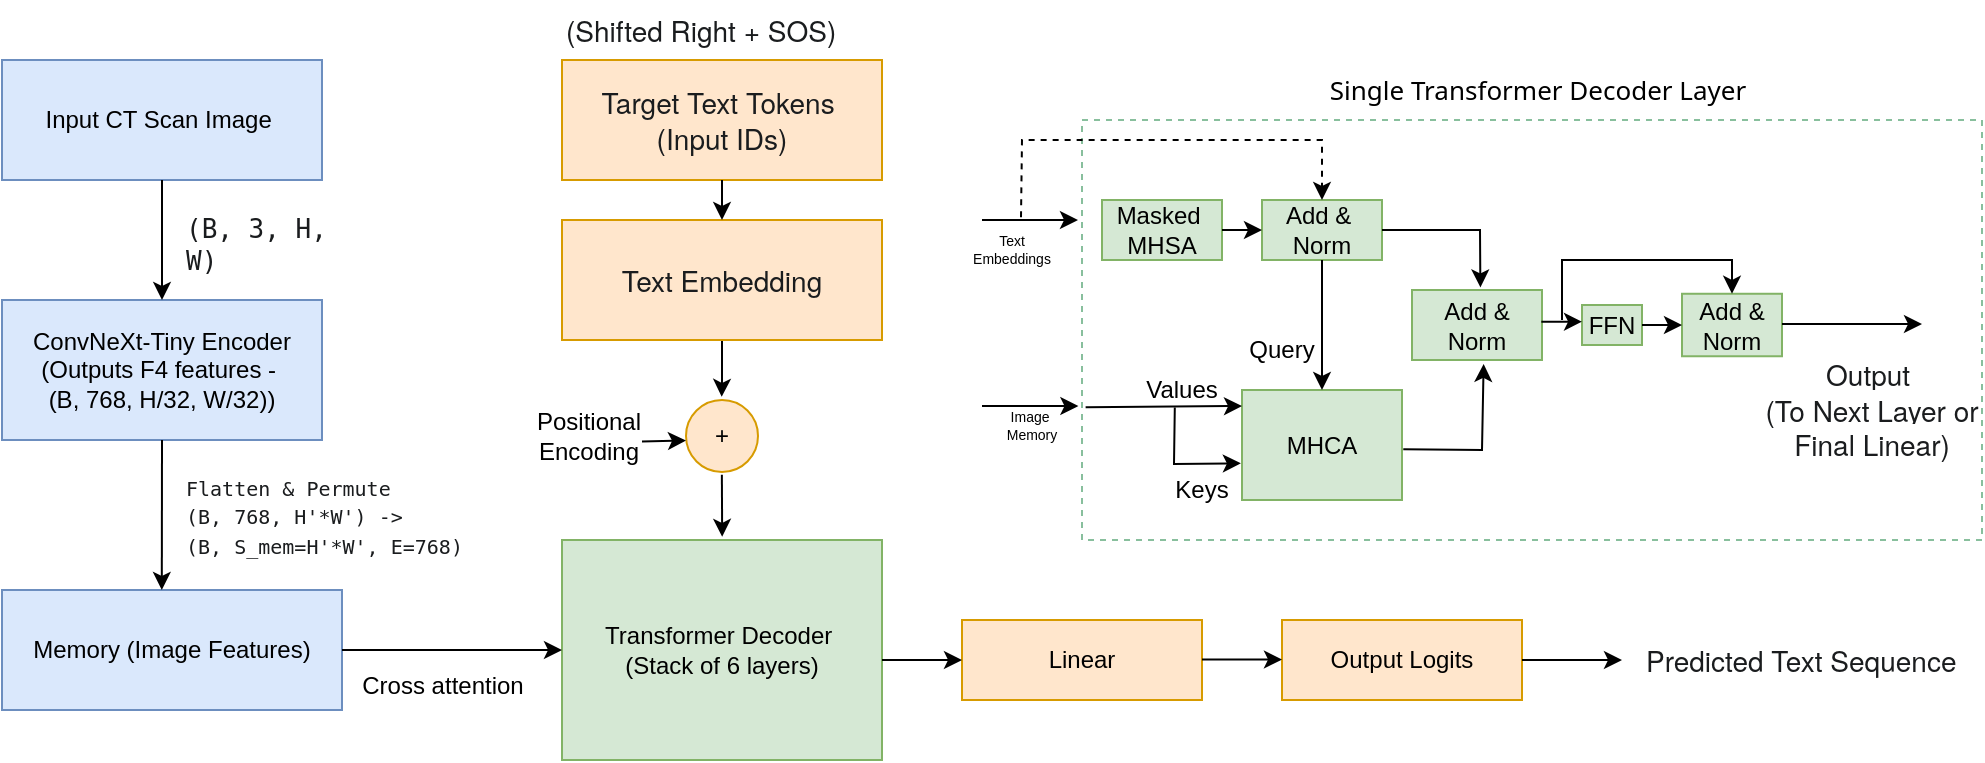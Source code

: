 <mxfile version="26.2.15">
  <diagram name="Page-1" id="BnP7roFuxIyRecRTAJ6P">
    <mxGraphModel dx="699" dy="466" grid="0" gridSize="10" guides="1" tooltips="1" connect="1" arrows="1" fold="1" page="1" pageScale="1" pageWidth="850" pageHeight="1100" math="0" shadow="0">
      <root>
        <mxCell id="0" />
        <mxCell id="1" parent="0" />
        <mxCell id="Wwfsd4sRHjuvvL3msZfa-1" value="Input CT Scan Image&amp;nbsp;" style="rounded=0;whiteSpace=wrap;html=1;fillColor=#dae8fc;strokeColor=#6c8ebf;" parent="1" vertex="1">
          <mxGeometry x="40" y="80" width="160" height="60" as="geometry" />
        </mxCell>
        <mxCell id="Wwfsd4sRHjuvvL3msZfa-2" value="ConvNeXt-Tiny Encoder (Outputs F4 features -&amp;nbsp;&lt;div&gt;(B, 768, H/32, W/32))&lt;/div&gt;" style="rounded=0;whiteSpace=wrap;html=1;fillColor=#dae8fc;strokeColor=#6c8ebf;" parent="1" vertex="1">
          <mxGeometry x="40" y="200" width="160" height="70" as="geometry" />
        </mxCell>
        <mxCell id="Wwfsd4sRHjuvvL3msZfa-3" value="" style="endArrow=classic;html=1;rounded=0;exitX=0.5;exitY=1;exitDx=0;exitDy=0;" parent="1" source="Wwfsd4sRHjuvvL3msZfa-1" target="Wwfsd4sRHjuvvL3msZfa-2" edge="1">
          <mxGeometry width="50" height="50" relative="1" as="geometry">
            <mxPoint x="210" y="330" as="sourcePoint" />
            <mxPoint x="260" y="280" as="targetPoint" />
          </mxGeometry>
        </mxCell>
        <mxCell id="xgn2MwpnyJopUsTBNR1R-1" value="&lt;span style=&quot;color: rgb(26, 28, 30); font-family: &amp;quot;DM Mono&amp;quot;, monospace; font-style: normal; font-variant-ligatures: normal; font-variant-caps: normal; font-weight: 400; letter-spacing: normal; orphans: 2; text-align: left; text-indent: 0px; text-transform: none; widows: 2; word-spacing: 0px; -webkit-text-stroke-width: 0px; white-space: normal; background-color: rgb(255, 255, 255); text-decoration-thickness: initial; text-decoration-style: initial; text-decoration-color: initial; float: none; display: inline !important;&quot;&gt;&lt;font style=&quot;font-size: 10px;&quot;&gt;Flatten &amp;amp; Permute&lt;/font&gt;&lt;/span&gt;&lt;div&gt;&lt;span style=&quot;color: rgb(26, 28, 30); font-family: &amp;quot;DM Mono&amp;quot;, monospace; font-style: normal; font-variant-ligatures: normal; font-variant-caps: normal; font-weight: 400; letter-spacing: normal; orphans: 2; text-align: left; text-indent: 0px; text-transform: none; widows: 2; word-spacing: 0px; -webkit-text-stroke-width: 0px; white-space: normal; background-color: rgb(255, 255, 255); text-decoration-thickness: initial; text-decoration-style: initial; text-decoration-color: initial; float: none; display: inline !important;&quot;&gt;&lt;font style=&quot;font-size: 10px;&quot;&gt;(B, 768, H&#39;*W&#39;) -&amp;gt;&amp;nbsp;&lt;/font&gt;&lt;/span&gt;&lt;/div&gt;&lt;div&gt;&lt;span style=&quot;color: rgb(26, 28, 30); font-family: &amp;quot;DM Mono&amp;quot;, monospace; font-style: normal; font-variant-ligatures: normal; font-variant-caps: normal; font-weight: 400; letter-spacing: normal; orphans: 2; text-align: left; text-indent: 0px; text-transform: none; widows: 2; word-spacing: 0px; -webkit-text-stroke-width: 0px; white-space: normal; background-color: rgb(255, 255, 255); text-decoration-thickness: initial; text-decoration-style: initial; text-decoration-color: initial; float: none; display: inline !important;&quot;&gt;&lt;font style=&quot;font-size: 10px;&quot;&gt;(B, S_mem=H&#39;*W&#39;, E=768)&lt;/font&gt;&lt;/span&gt;&lt;/div&gt;" style="text;whiteSpace=wrap;html=1;" parent="1" vertex="1">
          <mxGeometry x="130" y="280" width="150" height="40" as="geometry" />
        </mxCell>
        <mxCell id="xgn2MwpnyJopUsTBNR1R-3" value="&lt;div style=&quot;text-align: left;&quot;&gt;Memory (Image Features)&lt;/div&gt;" style="rounded=0;whiteSpace=wrap;html=1;fillColor=#dae8fc;strokeColor=#6c8ebf;" parent="1" vertex="1">
          <mxGeometry x="40" y="345" width="170" height="60" as="geometry" />
        </mxCell>
        <mxCell id="xgn2MwpnyJopUsTBNR1R-4" value="" style="endArrow=classic;html=1;rounded=0;exitX=0.5;exitY=1;exitDx=0;exitDy=0;entryX=0.47;entryY=0;entryDx=0;entryDy=0;entryPerimeter=0;" parent="1" source="Wwfsd4sRHjuvvL3msZfa-2" target="xgn2MwpnyJopUsTBNR1R-3" edge="1">
          <mxGeometry width="50" height="50" relative="1" as="geometry">
            <mxPoint x="400" y="270" as="sourcePoint" />
            <mxPoint x="450" y="220" as="targetPoint" />
          </mxGeometry>
        </mxCell>
        <mxCell id="xgn2MwpnyJopUsTBNR1R-5" value="&lt;span style=&quot;color: rgb(26, 28, 30); font-family: &amp;quot;DM Mono&amp;quot;, monospace; font-size: 13px; font-style: normal; font-variant-ligatures: normal; font-variant-caps: normal; font-weight: 400; letter-spacing: normal; orphans: 2; text-align: left; text-indent: 0px; text-transform: none; widows: 2; word-spacing: 0px; -webkit-text-stroke-width: 0px; white-space: normal; background-color: rgb(255, 255, 255); text-decoration-thickness: initial; text-decoration-style: initial; text-decoration-color: initial; display: inline !important; float: none;&quot;&gt;(B, 3, H, W)&lt;/span&gt;" style="text;whiteSpace=wrap;html=1;" parent="1" vertex="1">
          <mxGeometry x="130" y="150" width="90" height="40" as="geometry" />
        </mxCell>
        <mxCell id="xgn2MwpnyJopUsTBNR1R-7" value="&lt;span style=&quot;--un-translate-z: 0; --un-pan-x: ; --un-pan-y: ; --un-pinch-zoom: ; --un-scroll-snap-strictness: proximity; --un-ordinal: ; --un-slashed-zero: ; --un-numeric-figure: ; --un-numeric-spacing: ; --un-numeric-fraction: ; --un-border-spacing-x: 0; --un-border-spacing-y: 0; --un-ring-offset-shadow: 0 0 rgb(0 0 0 / 0); --un-ring-shadow: 0 0 rgb(0 0 0 / 0); --un-shadow-inset: ; --un-shadow: 0 0 rgb(0 0 0 / 0); --un-ring-inset: ; --un-ring-offset-width: 0px; --un-ring-offset-color: light-dark(#fff, #000000); --un-ring-width: 0px; --un-ring-color: rgb(147 197 253 / .5); --un-blur: ; --un-brightness: ; --un-contrast: ; --un-drop-shadow: ; --un-grayscale: ; --un-hue-rotate: ; --un-invert: ; --un-saturate: ; --un-sepia: ; --un-backdrop-blur: ; --un-backdrop-brightness: ; --un-backdrop-contrast: ; --un-backdrop-grayscale: ; --un-backdrop-hue-rotate: ; --un-backdrop-invert: ; --un-backdrop-opacity: ; --un-backdrop-saturate: ; --un-backdrop-sepia: ; box-sizing: border-box; color: rgb(26, 28, 30); font-family: &amp;quot;Google Sans Text&amp;quot;, &amp;quot;Helvetica Neue&amp;quot;, sans-serif; font-size: 14px; text-align: left;&quot; class=&quot;ng-star-inserted&quot;&gt;&lt;span style=&quot;--un-translate-z: 0; --un-pan-x: ; --un-pan-y: ; --un-pinch-zoom: ; --un-scroll-snap-strictness: proximity; --un-ordinal: ; --un-slashed-zero: ; --un-numeric-figure: ; --un-numeric-spacing: ; --un-numeric-fraction: ; --un-border-spacing-x: 0; --un-border-spacing-y: 0; --un-ring-offset-shadow: 0 0 rgb(0 0 0 / 0); --un-ring-shadow: 0 0 rgb(0 0 0 / 0); --un-shadow-inset: ; --un-shadow: 0 0 rgb(0 0 0 / 0); --un-ring-inset: ; --un-ring-offset-width: 0px; --un-ring-offset-color: light-dark(#fff, #000000); --un-ring-width: 0px; --un-ring-color: rgb(147 197 253 / .5); --un-blur: ; --un-brightness: ; --un-contrast: ; --un-drop-shadow: ; --un-grayscale: ; --un-hue-rotate: ; --un-invert: ; --un-saturate: ; --un-sepia: ; --un-backdrop-blur: ; --un-backdrop-brightness: ; --un-backdrop-contrast: ; --un-backdrop-grayscale: ; --un-backdrop-hue-rotate: ; --un-backdrop-invert: ; --un-backdrop-opacity: ; --un-backdrop-saturate: ; --un-backdrop-sepia: ; box-sizing: border-box;&quot; class=&quot;ng-star-inserted&quot;&gt;Target Text Tokens&amp;nbsp;&lt;/span&gt;&lt;/span&gt;&lt;div&gt;&lt;span style=&quot;--un-translate-z: 0; --un-pan-x: ; --un-pan-y: ; --un-pinch-zoom: ; --un-scroll-snap-strictness: proximity; --un-ordinal: ; --un-slashed-zero: ; --un-numeric-figure: ; --un-numeric-spacing: ; --un-numeric-fraction: ; --un-border-spacing-x: 0; --un-border-spacing-y: 0; --un-ring-offset-shadow: 0 0 rgb(0 0 0 / 0); --un-ring-shadow: 0 0 rgb(0 0 0 / 0); --un-shadow-inset: ; --un-shadow: 0 0 rgb(0 0 0 / 0); --un-ring-inset: ; --un-ring-offset-width: 0px; --un-ring-offset-color: light-dark(#fff, #000000); --un-ring-width: 0px; --un-ring-color: rgb(147 197 253 / .5); --un-blur: ; --un-brightness: ; --un-contrast: ; --un-drop-shadow: ; --un-grayscale: ; --un-hue-rotate: ; --un-invert: ; --un-saturate: ; --un-sepia: ; --un-backdrop-blur: ; --un-backdrop-brightness: ; --un-backdrop-contrast: ; --un-backdrop-grayscale: ; --un-backdrop-hue-rotate: ; --un-backdrop-invert: ; --un-backdrop-opacity: ; --un-backdrop-saturate: ; --un-backdrop-sepia: ; box-sizing: border-box; color: rgb(26, 28, 30); font-family: &amp;quot;Google Sans Text&amp;quot;, &amp;quot;Helvetica Neue&amp;quot;, sans-serif; font-size: 14px; text-align: left;&quot; class=&quot;ng-star-inserted&quot;&gt;&lt;span style=&quot;--un-translate-z: 0; --un-pan-x: ; --un-pan-y: ; --un-pinch-zoom: ; --un-scroll-snap-strictness: proximity; --un-ordinal: ; --un-slashed-zero: ; --un-numeric-figure: ; --un-numeric-spacing: ; --un-numeric-fraction: ; --un-border-spacing-x: 0; --un-border-spacing-y: 0; --un-ring-offset-shadow: 0 0 rgb(0 0 0 / 0); --un-ring-shadow: 0 0 rgb(0 0 0 / 0); --un-shadow-inset: ; --un-shadow: 0 0 rgb(0 0 0 / 0); --un-ring-inset: ; --un-ring-offset-width: 0px; --un-ring-offset-color: light-dark(#fff, #000000); --un-ring-width: 0px; --un-ring-color: rgb(147 197 253 / .5); --un-blur: ; --un-brightness: ; --un-contrast: ; --un-drop-shadow: ; --un-grayscale: ; --un-hue-rotate: ; --un-invert: ; --un-saturate: ; --un-sepia: ; --un-backdrop-blur: ; --un-backdrop-brightness: ; --un-backdrop-contrast: ; --un-backdrop-grayscale: ; --un-backdrop-hue-rotate: ; --un-backdrop-invert: ; --un-backdrop-opacity: ; --un-backdrop-saturate: ; --un-backdrop-sepia: ; box-sizing: border-box;&quot; class=&quot;ng-star-inserted&quot;&gt;(Input IDs)&lt;/span&gt;&lt;/span&gt;&lt;/div&gt;" style="rounded=0;whiteSpace=wrap;html=1;fillColor=#ffe6cc;strokeColor=#d79b00;" parent="1" vertex="1">
          <mxGeometry x="320" y="80" width="160" height="60" as="geometry" />
        </mxCell>
        <mxCell id="xgn2MwpnyJopUsTBNR1R-9" value="&lt;span style=&quot;color: rgb(26, 28, 30); font-family: &amp;quot;Google Sans Text&amp;quot;, &amp;quot;Helvetica Neue&amp;quot;, sans-serif; font-size: 14px; background-color: rgb(255, 255, 255);&quot;&gt;(Shifted Right + SOS)&lt;/span&gt;" style="text;whiteSpace=wrap;html=1;" parent="1" vertex="1">
          <mxGeometry x="320" y="50" width="140" height="40" as="geometry" />
        </mxCell>
        <mxCell id="xgn2MwpnyJopUsTBNR1R-13" value="" style="edgeStyle=orthogonalEdgeStyle;rounded=0;orthogonalLoop=1;jettySize=auto;html=1;entryX=0.496;entryY=-0.045;entryDx=0;entryDy=0;entryPerimeter=0;" parent="1" source="xgn2MwpnyJopUsTBNR1R-10" target="xgn2MwpnyJopUsTBNR1R-68" edge="1">
          <mxGeometry relative="1" as="geometry">
            <mxPoint x="400" y="244" as="targetPoint" />
          </mxGeometry>
        </mxCell>
        <mxCell id="xgn2MwpnyJopUsTBNR1R-10" value="&lt;span style=&quot;--un-translate-z: 0; --un-pan-x: ; --un-pan-y: ; --un-pinch-zoom: ; --un-scroll-snap-strictness: proximity; --un-ordinal: ; --un-slashed-zero: ; --un-numeric-figure: ; --un-numeric-spacing: ; --un-numeric-fraction: ; --un-border-spacing-x: 0; --un-border-spacing-y: 0; --un-ring-offset-shadow: 0 0 rgb(0 0 0 / 0); --un-ring-shadow: 0 0 rgb(0 0 0 / 0); --un-shadow-inset: ; --un-shadow: 0 0 rgb(0 0 0 / 0); --un-ring-inset: ; --un-ring-offset-width: 0px; --un-ring-offset-color: light-dark(#fff, #000000); --un-ring-width: 0px; --un-ring-color: rgb(147 197 253 / .5); --un-blur: ; --un-brightness: ; --un-contrast: ; --un-drop-shadow: ; --un-grayscale: ; --un-hue-rotate: ; --un-invert: ; --un-saturate: ; --un-sepia: ; --un-backdrop-blur: ; --un-backdrop-brightness: ; --un-backdrop-contrast: ; --un-backdrop-grayscale: ; --un-backdrop-hue-rotate: ; --un-backdrop-invert: ; --un-backdrop-opacity: ; --un-backdrop-saturate: ; --un-backdrop-sepia: ; box-sizing: border-box; color: rgb(26, 28, 30); font-family: &amp;quot;Google Sans Text&amp;quot;, &amp;quot;Helvetica Neue&amp;quot;, sans-serif; font-size: 14px; text-align: left;&quot; class=&quot;ng-star-inserted&quot;&gt;&lt;span style=&quot;--un-translate-z: 0; --un-pan-x: ; --un-pan-y: ; --un-pinch-zoom: ; --un-scroll-snap-strictness: proximity; --un-ordinal: ; --un-slashed-zero: ; --un-numeric-figure: ; --un-numeric-spacing: ; --un-numeric-fraction: ; --un-border-spacing-x: 0; --un-border-spacing-y: 0; --un-ring-offset-shadow: 0 0 rgb(0 0 0 / 0); --un-ring-shadow: 0 0 rgb(0 0 0 / 0); --un-shadow-inset: ; --un-shadow: 0 0 rgb(0 0 0 / 0); --un-ring-inset: ; --un-ring-offset-width: 0px; --un-ring-offset-color: light-dark(#fff, #000000); --un-ring-width: 0px; --un-ring-color: rgb(147 197 253 / .5); --un-blur: ; --un-brightness: ; --un-contrast: ; --un-drop-shadow: ; --un-grayscale: ; --un-hue-rotate: ; --un-invert: ; --un-saturate: ; --un-sepia: ; --un-backdrop-blur: ; --un-backdrop-brightness: ; --un-backdrop-contrast: ; --un-backdrop-grayscale: ; --un-backdrop-hue-rotate: ; --un-backdrop-invert: ; --un-backdrop-opacity: ; --un-backdrop-saturate: ; --un-backdrop-sepia: ; box-sizing: border-box;&quot; class=&quot;ng-star-inserted&quot;&gt;Text Embedding&lt;/span&gt;&lt;/span&gt;" style="rounded=0;whiteSpace=wrap;html=1;fillColor=#ffe6cc;strokeColor=#d79b00;" parent="1" vertex="1">
          <mxGeometry x="320" y="160" width="160" height="60" as="geometry" />
        </mxCell>
        <mxCell id="xgn2MwpnyJopUsTBNR1R-15" value="" style="endArrow=classic;html=1;rounded=0;exitX=0.5;exitY=1;exitDx=0;exitDy=0;entryX=0.5;entryY=0;entryDx=0;entryDy=0;" parent="1" source="xgn2MwpnyJopUsTBNR1R-7" target="xgn2MwpnyJopUsTBNR1R-10" edge="1">
          <mxGeometry width="50" height="50" relative="1" as="geometry">
            <mxPoint x="310" y="300" as="sourcePoint" />
            <mxPoint x="360" y="250" as="targetPoint" />
          </mxGeometry>
        </mxCell>
        <mxCell id="xgn2MwpnyJopUsTBNR1R-16" value="Transformer Decoder&amp;nbsp;&lt;div&gt;(Stack of 6 layers)&lt;/div&gt;" style="rounded=0;whiteSpace=wrap;html=1;fillColor=#d5e8d4;strokeColor=#82b366;" parent="1" vertex="1">
          <mxGeometry x="320" y="320" width="160" height="110" as="geometry" />
        </mxCell>
        <mxCell id="xgn2MwpnyJopUsTBNR1R-17" value="" style="endArrow=classic;html=1;rounded=0;exitX=1;exitY=0.5;exitDx=0;exitDy=0;entryX=0;entryY=0.5;entryDx=0;entryDy=0;" parent="1" source="xgn2MwpnyJopUsTBNR1R-3" target="xgn2MwpnyJopUsTBNR1R-16" edge="1">
          <mxGeometry width="50" height="50" relative="1" as="geometry">
            <mxPoint x="290" y="450" as="sourcePoint" />
            <mxPoint x="340" y="400" as="targetPoint" />
          </mxGeometry>
        </mxCell>
        <mxCell id="xgn2MwpnyJopUsTBNR1R-18" value="" style="endArrow=classic;html=1;rounded=0;exitX=0.498;exitY=1.037;exitDx=0;exitDy=0;exitPerimeter=0;" parent="1" source="xgn2MwpnyJopUsTBNR1R-68" edge="1">
          <mxGeometry width="50" height="50" relative="1" as="geometry">
            <mxPoint x="399.92" y="294.004" as="sourcePoint" />
            <mxPoint x="400.086" y="318.42" as="targetPoint" />
          </mxGeometry>
        </mxCell>
        <mxCell id="xgn2MwpnyJopUsTBNR1R-19" value="Cross attention" style="text;html=1;align=center;verticalAlign=middle;resizable=0;points=[];autosize=1;strokeColor=none;fillColor=none;" parent="1" vertex="1">
          <mxGeometry x="210" y="378" width="100" height="30" as="geometry" />
        </mxCell>
        <mxCell id="xgn2MwpnyJopUsTBNR1R-20" value="Linear" style="rounded=0;whiteSpace=wrap;html=1;fillColor=#ffe6cc;strokeColor=#d79b00;" parent="1" vertex="1">
          <mxGeometry x="520" y="360" width="120" height="40" as="geometry" />
        </mxCell>
        <mxCell id="xgn2MwpnyJopUsTBNR1R-21" value="Output Logits" style="rounded=0;whiteSpace=wrap;html=1;fillColor=#ffe6cc;strokeColor=#d79b00;" parent="1" vertex="1">
          <mxGeometry x="680" y="360" width="120" height="40" as="geometry" />
        </mxCell>
        <mxCell id="xgn2MwpnyJopUsTBNR1R-22" value="" style="endArrow=classic;html=1;rounded=0;entryX=0;entryY=0.5;entryDx=0;entryDy=0;" parent="1" target="xgn2MwpnyJopUsTBNR1R-20" edge="1">
          <mxGeometry width="50" height="50" relative="1" as="geometry">
            <mxPoint x="480" y="380" as="sourcePoint" />
            <mxPoint x="640" y="290" as="targetPoint" />
          </mxGeometry>
        </mxCell>
        <mxCell id="xgn2MwpnyJopUsTBNR1R-23" value="" style="endArrow=classic;html=1;rounded=0;entryX=0;entryY=0.5;entryDx=0;entryDy=0;" parent="1" edge="1">
          <mxGeometry width="50" height="50" relative="1" as="geometry">
            <mxPoint x="640" y="379.77" as="sourcePoint" />
            <mxPoint x="680" y="379.77" as="targetPoint" />
          </mxGeometry>
        </mxCell>
        <mxCell id="xgn2MwpnyJopUsTBNR1R-24" value="" style="endArrow=classic;html=1;rounded=0;exitX=1;exitY=0.5;exitDx=0;exitDy=0;" parent="1" source="xgn2MwpnyJopUsTBNR1R-21" edge="1">
          <mxGeometry width="50" height="50" relative="1" as="geometry">
            <mxPoint x="820" y="370" as="sourcePoint" />
            <mxPoint x="850" y="380" as="targetPoint" />
          </mxGeometry>
        </mxCell>
        <mxCell id="xgn2MwpnyJopUsTBNR1R-27" value="&lt;span style=&quot;color: rgb(26, 28, 30); font-family: &amp;quot;Google Sans Text&amp;quot;, &amp;quot;Helvetica Neue&amp;quot;, sans-serif; font-size: 14px; font-style: normal; font-variant-ligatures: normal; font-variant-caps: normal; font-weight: 400; letter-spacing: normal; orphans: 2; text-align: left; text-indent: 0px; text-transform: none; widows: 2; word-spacing: 0px; -webkit-text-stroke-width: 0px; white-space: normal; background-color: rgb(255, 255, 255); text-decoration-thickness: initial; text-decoration-style: initial; text-decoration-color: initial; display: inline !important; float: none;&quot;&gt;Predicted Text Sequence&lt;/span&gt;" style="text;whiteSpace=wrap;html=1;" parent="1" vertex="1">
          <mxGeometry x="860" y="365" width="160" height="65" as="geometry" />
        </mxCell>
        <mxCell id="xgn2MwpnyJopUsTBNR1R-28" value="" style="rounded=0;whiteSpace=wrap;html=1;dashed=1;strokeColor=light-dark(#88bf9d, #ededed);" parent="1" vertex="1">
          <mxGeometry x="580" y="110" width="450" height="210" as="geometry" />
        </mxCell>
        <mxCell id="xgn2MwpnyJopUsTBNR1R-29" value="" style="endArrow=classic;html=1;rounded=0;" parent="1" edge="1">
          <mxGeometry width="50" height="50" relative="1" as="geometry">
            <mxPoint x="530" y="160" as="sourcePoint" />
            <mxPoint x="578" y="160" as="targetPoint" />
          </mxGeometry>
        </mxCell>
        <mxCell id="xgn2MwpnyJopUsTBNR1R-31" value="Image&amp;nbsp;&lt;div&gt;Memory&lt;/div&gt;" style="text;html=1;align=center;verticalAlign=middle;whiteSpace=wrap;rounded=0;fontSize=7;" parent="1" vertex="1">
          <mxGeometry x="540" y="255" width="30" height="15" as="geometry" />
        </mxCell>
        <mxCell id="xgn2MwpnyJopUsTBNR1R-33" value="&lt;span style=&quot;font-family: &amp;quot;Segoe WPC&amp;quot;, &amp;quot;Segoe UI&amp;quot;, sans-serif; font-size: 13px; text-align: left;&quot;&gt;&lt;font style=&quot;color: rgb(0, 0, 0);&quot;&gt;Single Transformer Decoder Layer&lt;/font&gt;&lt;/span&gt;" style="text;html=1;align=center;verticalAlign=middle;whiteSpace=wrap;rounded=0;" parent="1" vertex="1">
          <mxGeometry x="686" y="80" width="244" height="30" as="geometry" />
        </mxCell>
        <mxCell id="xgn2MwpnyJopUsTBNR1R-34" value="Text Embeddings" style="text;html=1;align=center;verticalAlign=middle;whiteSpace=wrap;rounded=0;fontSize=7;" parent="1" vertex="1">
          <mxGeometry x="520" y="160" width="50" height="30" as="geometry" />
        </mxCell>
        <mxCell id="xgn2MwpnyJopUsTBNR1R-36" value="" style="endArrow=classic;html=1;rounded=0;entryX=-0.004;entryY=0.681;entryDx=0;entryDy=0;entryPerimeter=0;" parent="1" target="xgn2MwpnyJopUsTBNR1R-28" edge="1">
          <mxGeometry width="50" height="50" relative="1" as="geometry">
            <mxPoint x="530" y="253" as="sourcePoint" />
            <mxPoint x="590" y="190" as="targetPoint" />
          </mxGeometry>
        </mxCell>
        <mxCell id="xgn2MwpnyJopUsTBNR1R-37" value="Masked&amp;nbsp;&lt;div&gt;MHSA&lt;/div&gt;" style="rounded=0;whiteSpace=wrap;html=1;fillColor=#d5e8d4;strokeColor=#82b366;" parent="1" vertex="1">
          <mxGeometry x="590" y="150" width="60" height="30" as="geometry" />
        </mxCell>
        <mxCell id="xgn2MwpnyJopUsTBNR1R-38" value="Add &amp;amp;&amp;nbsp;&lt;div&gt;Norm&lt;/div&gt;" style="rounded=0;whiteSpace=wrap;html=1;fillColor=#d5e8d4;strokeColor=#82b366;" parent="1" vertex="1">
          <mxGeometry x="670" y="150" width="60" height="30" as="geometry" />
        </mxCell>
        <mxCell id="xgn2MwpnyJopUsTBNR1R-39" value="" style="endArrow=classic;html=1;rounded=0;exitX=1;exitY=0.5;exitDx=0;exitDy=0;entryX=0;entryY=0.5;entryDx=0;entryDy=0;" parent="1" source="xgn2MwpnyJopUsTBNR1R-37" target="xgn2MwpnyJopUsTBNR1R-38" edge="1">
          <mxGeometry width="50" height="50" relative="1" as="geometry">
            <mxPoint x="700" y="230" as="sourcePoint" />
            <mxPoint x="750" y="180" as="targetPoint" />
          </mxGeometry>
        </mxCell>
        <mxCell id="xgn2MwpnyJopUsTBNR1R-40" value="" style="endArrow=classic;html=1;rounded=0;exitX=0.55;exitY=-0.044;exitDx=0;exitDy=0;exitPerimeter=0;entryX=0.5;entryY=0;entryDx=0;entryDy=0;dashed=1;" parent="1" target="xgn2MwpnyJopUsTBNR1R-38" edge="1">
          <mxGeometry width="50" height="50" relative="1" as="geometry">
            <mxPoint x="549.5" y="158.68" as="sourcePoint" />
            <mxPoint x="650" y="200" as="targetPoint" />
            <Array as="points">
              <mxPoint x="550" y="120" />
              <mxPoint x="700" y="120" />
            </Array>
          </mxGeometry>
        </mxCell>
        <mxCell id="xgn2MwpnyJopUsTBNR1R-41" value="MHCA" style="rounded=0;whiteSpace=wrap;html=1;fillColor=#d5e8d4;strokeColor=#82b366;" parent="1" vertex="1">
          <mxGeometry x="660" y="245" width="80" height="55" as="geometry" />
        </mxCell>
        <mxCell id="xgn2MwpnyJopUsTBNR1R-42" value="" style="endArrow=classic;html=1;rounded=0;exitX=0.004;exitY=0.684;exitDx=0;exitDy=0;exitPerimeter=0;" parent="1" source="xgn2MwpnyJopUsTBNR1R-28" edge="1">
          <mxGeometry width="50" height="50" relative="1" as="geometry">
            <mxPoint x="580.0" y="280" as="sourcePoint" />
            <mxPoint x="660" y="253" as="targetPoint" />
          </mxGeometry>
        </mxCell>
        <mxCell id="xgn2MwpnyJopUsTBNR1R-44" value="Keys" style="text;html=1;align=center;verticalAlign=middle;whiteSpace=wrap;rounded=0;" parent="1" vertex="1">
          <mxGeometry x="620" y="290" width="40" height="10" as="geometry" />
        </mxCell>
        <mxCell id="xgn2MwpnyJopUsTBNR1R-46" value="Values" style="text;html=1;align=center;verticalAlign=middle;whiteSpace=wrap;rounded=0;" parent="1" vertex="1">
          <mxGeometry x="610" y="240" width="40" height="10" as="geometry" />
        </mxCell>
        <mxCell id="xgn2MwpnyJopUsTBNR1R-48" value="" style="endArrow=classic;html=1;rounded=0;exitX=0.5;exitY=1;exitDx=0;exitDy=0;entryX=0.5;entryY=0;entryDx=0;entryDy=0;" parent="1" source="xgn2MwpnyJopUsTBNR1R-38" target="xgn2MwpnyJopUsTBNR1R-41" edge="1">
          <mxGeometry width="50" height="50" relative="1" as="geometry">
            <mxPoint x="650" y="270" as="sourcePoint" />
            <mxPoint x="700" y="220" as="targetPoint" />
          </mxGeometry>
        </mxCell>
        <mxCell id="xgn2MwpnyJopUsTBNR1R-49" value="Query" style="text;html=1;align=center;verticalAlign=middle;whiteSpace=wrap;rounded=0;" parent="1" vertex="1">
          <mxGeometry x="660" y="220" width="40" height="10" as="geometry" />
        </mxCell>
        <mxCell id="xgn2MwpnyJopUsTBNR1R-51" value="Add &amp;amp; Norm" style="rounded=0;whiteSpace=wrap;html=1;fillColor=#d5e8d4;strokeColor=#82b366;" parent="1" vertex="1">
          <mxGeometry x="745" y="195" width="65" height="35" as="geometry" />
        </mxCell>
        <mxCell id="xgn2MwpnyJopUsTBNR1R-52" value="" style="endArrow=classic;html=1;rounded=0;exitX=1.008;exitY=0.538;exitDx=0;exitDy=0;exitPerimeter=0;entryX=0.551;entryY=1.056;entryDx=0;entryDy=0;entryPerimeter=0;" parent="1" source="xgn2MwpnyJopUsTBNR1R-41" target="xgn2MwpnyJopUsTBNR1R-51" edge="1">
          <mxGeometry width="50" height="50" relative="1" as="geometry">
            <mxPoint x="680" y="250" as="sourcePoint" />
            <mxPoint x="730" y="200" as="targetPoint" />
            <Array as="points">
              <mxPoint x="780" y="275" />
            </Array>
          </mxGeometry>
        </mxCell>
        <mxCell id="xgn2MwpnyJopUsTBNR1R-53" value="" style="endArrow=classic;html=1;rounded=0;exitX=1;exitY=0.5;exitDx=0;exitDy=0;entryX=0.526;entryY=-0.037;entryDx=0;entryDy=0;entryPerimeter=0;" parent="1" source="xgn2MwpnyJopUsTBNR1R-38" target="xgn2MwpnyJopUsTBNR1R-51" edge="1">
          <mxGeometry width="50" height="50" relative="1" as="geometry">
            <mxPoint x="740" y="230" as="sourcePoint" />
            <mxPoint x="790" y="180" as="targetPoint" />
            <Array as="points">
              <mxPoint x="779" y="165" />
            </Array>
          </mxGeometry>
        </mxCell>
        <mxCell id="xgn2MwpnyJopUsTBNR1R-54" value="FFN" style="rounded=0;whiteSpace=wrap;html=1;fillColor=#d5e8d4;strokeColor=#82b366;" parent="1" vertex="1">
          <mxGeometry x="830" y="202.5" width="30" height="20" as="geometry" />
        </mxCell>
        <mxCell id="xgn2MwpnyJopUsTBNR1R-55" value="" style="endArrow=classic;html=1;rounded=0;entryX=0;entryY=0.416;entryDx=0;entryDy=0;entryPerimeter=0;exitX=0.995;exitY=0.453;exitDx=0;exitDy=0;exitPerimeter=0;" parent="1" source="xgn2MwpnyJopUsTBNR1R-51" target="xgn2MwpnyJopUsTBNR1R-54" edge="1">
          <mxGeometry width="50" height="50" relative="1" as="geometry">
            <mxPoint x="750" y="260" as="sourcePoint" />
            <mxPoint x="800" y="210" as="targetPoint" />
          </mxGeometry>
        </mxCell>
        <mxCell id="xgn2MwpnyJopUsTBNR1R-56" value="Add &amp;amp; Norm" style="rounded=0;whiteSpace=wrap;html=1;fillColor=#d5e8d4;strokeColor=#82b366;" parent="1" vertex="1">
          <mxGeometry x="880" y="196.88" width="50" height="31.25" as="geometry" />
        </mxCell>
        <mxCell id="xgn2MwpnyJopUsTBNR1R-57" value="" style="endArrow=classic;html=1;rounded=0;exitX=1;exitY=0.5;exitDx=0;exitDy=0;entryX=0;entryY=0.5;entryDx=0;entryDy=0;" parent="1" source="xgn2MwpnyJopUsTBNR1R-54" target="xgn2MwpnyJopUsTBNR1R-56" edge="1">
          <mxGeometry width="50" height="50" relative="1" as="geometry">
            <mxPoint x="840" y="240" as="sourcePoint" />
            <mxPoint x="890" y="190" as="targetPoint" />
          </mxGeometry>
        </mxCell>
        <mxCell id="xgn2MwpnyJopUsTBNR1R-58" value="" style="endArrow=classic;html=1;rounded=0;entryX=0.5;entryY=0;entryDx=0;entryDy=0;" parent="1" target="xgn2MwpnyJopUsTBNR1R-56" edge="1">
          <mxGeometry width="50" height="50" relative="1" as="geometry">
            <mxPoint x="820" y="210" as="sourcePoint" />
            <mxPoint x="890" y="190" as="targetPoint" />
            <Array as="points">
              <mxPoint x="820" y="200" />
              <mxPoint x="820" y="180" />
              <mxPoint x="905" y="180" />
            </Array>
          </mxGeometry>
        </mxCell>
        <mxCell id="xgn2MwpnyJopUsTBNR1R-59" value="&lt;br&gt;&lt;span class=&quot;ng-star-inserted&quot; style=&quot;--un-rotate: 0; --un-rotate-x: 0; --un-rotate-y: 0; --un-rotate-z: 0; --un-scale-x: 1; --un-scale-y: 1; --un-scale-z: 1; --un-skew-x: 0; --un-skew-y: 0; --un-translate-x: 0; --un-translate-y: 0; --un-translate-z: 0; --un-pan-x: ; --un-pan-y: ; --un-pinch-zoom: ; --un-scroll-snap-strictness: proximity; --un-ordinal: ; --un-slashed-zero: ; --un-numeric-figure: ; --un-numeric-spacing: ; --un-numeric-fraction: ; --un-border-spacing-x: 0; --un-border-spacing-y: 0; --un-ring-offset-shadow: 0 0 rgb(0 0 0 / 0); --un-ring-shadow: 0 0 rgb(0 0 0 / 0); --un-shadow-inset: ; --un-shadow: 0 0 rgb(0 0 0 / 0); --un-ring-inset: ; --un-ring-offset-width: 0px; --un-ring-offset-color: light-dark(#fff, #000000); --un-ring-width: 0px; --un-ring-color: rgb(147 197 253 / .5); --un-blur: ; --un-brightness: ; --un-contrast: ; --un-drop-shadow: ; --un-grayscale: ; --un-hue-rotate: ; --un-invert: ; --un-saturate: ; --un-sepia: ; --un-backdrop-blur: ; --un-backdrop-brightness: ; --un-backdrop-contrast: ; --un-backdrop-grayscale: ; --un-backdrop-hue-rotate: ; --un-backdrop-invert: ; --un-backdrop-opacity: ; --un-backdrop-saturate: ; --un-backdrop-sepia: ; box-sizing: border-box; color: rgb(26, 28, 30); font-family: &amp;quot;Google Sans Text&amp;quot;, &amp;quot;Helvetica Neue&amp;quot;, sans-serif; font-size: 14px; font-style: normal; font-variant-ligatures: normal; font-variant-caps: normal; letter-spacing: normal; orphans: 2; text-align: left; text-indent: 0px; text-transform: none; widows: 2; word-spacing: 0px; -webkit-text-stroke-width: 0px; white-space: normal; background-color: rgb(255, 255, 255); text-decoration-thickness: initial; text-decoration-style: initial; text-decoration-color: initial;&quot;&gt;&lt;span class=&quot;ng-star-inserted&quot; style=&quot;--un-rotate: 0; --un-rotate-x: 0; --un-rotate-y: 0; --un-rotate-z: 0; --un-scale-x: 1; --un-scale-y: 1; --un-scale-z: 1; --un-skew-x: 0; --un-skew-y: 0; --un-translate-x: 0; --un-translate-y: 0; --un-translate-z: 0; --un-pan-x: ; --un-pan-y: ; --un-pinch-zoom: ; --un-scroll-snap-strictness: proximity; --un-ordinal: ; --un-slashed-zero: ; --un-numeric-figure: ; --un-numeric-spacing: ; --un-numeric-fraction: ; --un-border-spacing-x: 0; --un-border-spacing-y: 0; --un-ring-offset-shadow: 0 0 rgb(0 0 0 / 0); --un-ring-shadow: 0 0 rgb(0 0 0 / 0); --un-shadow-inset: ; --un-shadow: 0 0 rgb(0 0 0 / 0); --un-ring-inset: ; --un-ring-offset-width: 0px; --un-ring-offset-color: light-dark(#fff, #000000); --un-ring-width: 0px; --un-ring-color: rgb(147 197 253 / .5); --un-blur: ; --un-brightness: ; --un-contrast: ; --un-drop-shadow: ; --un-grayscale: ; --un-hue-rotate: ; --un-invert: ; --un-saturate: ; --un-sepia: ; --un-backdrop-blur: ; --un-backdrop-brightness: ; --un-backdrop-contrast: ; --un-backdrop-grayscale: ; --un-backdrop-hue-rotate: ; --un-backdrop-invert: ; --un-backdrop-opacity: ; --un-backdrop-saturate: ; --un-backdrop-sepia: ; box-sizing: border-box;&quot;&gt;Output&amp;nbsp;&lt;/span&gt;&lt;/span&gt;&lt;div&gt;&lt;span class=&quot;ng-star-inserted&quot; style=&quot;--un-rotate: 0; --un-rotate-x: 0; --un-rotate-y: 0; --un-rotate-z: 0; --un-scale-x: 1; --un-scale-y: 1; --un-scale-z: 1; --un-skew-x: 0; --un-skew-y: 0; --un-translate-x: 0; --un-translate-y: 0; --un-translate-z: 0; --un-pan-x: ; --un-pan-y: ; --un-pinch-zoom: ; --un-scroll-snap-strictness: proximity; --un-ordinal: ; --un-slashed-zero: ; --un-numeric-figure: ; --un-numeric-spacing: ; --un-numeric-fraction: ; --un-border-spacing-x: 0; --un-border-spacing-y: 0; --un-ring-offset-shadow: 0 0 rgb(0 0 0 / 0); --un-ring-shadow: 0 0 rgb(0 0 0 / 0); --un-shadow-inset: ; --un-shadow: 0 0 rgb(0 0 0 / 0); --un-ring-inset: ; --un-ring-offset-width: 0px; --un-ring-offset-color: light-dark(#fff, #000000); --un-ring-width: 0px; --un-ring-color: rgb(147 197 253 / .5); --un-blur: ; --un-brightness: ; --un-contrast: ; --un-drop-shadow: ; --un-grayscale: ; --un-hue-rotate: ; --un-invert: ; --un-saturate: ; --un-sepia: ; --un-backdrop-blur: ; --un-backdrop-brightness: ; --un-backdrop-contrast: ; --un-backdrop-grayscale: ; --un-backdrop-hue-rotate: ; --un-backdrop-invert: ; --un-backdrop-opacity: ; --un-backdrop-saturate: ; --un-backdrop-sepia: ; box-sizing: border-box; color: rgb(26, 28, 30); font-family: &amp;quot;Google Sans Text&amp;quot;, &amp;quot;Helvetica Neue&amp;quot;, sans-serif; font-size: 14px; font-style: normal; font-variant-ligatures: normal; font-variant-caps: normal; letter-spacing: normal; orphans: 2; text-align: left; text-indent: 0px; text-transform: none; widows: 2; word-spacing: 0px; -webkit-text-stroke-width: 0px; white-space: normal; background-color: rgb(255, 255, 255); text-decoration-thickness: initial; text-decoration-style: initial; text-decoration-color: initial;&quot;&gt;&lt;span class=&quot;ng-star-inserted&quot; style=&quot;--un-rotate: 0; --un-rotate-x: 0; --un-rotate-y: 0; --un-rotate-z: 0; --un-scale-x: 1; --un-scale-y: 1; --un-scale-z: 1; --un-skew-x: 0; --un-skew-y: 0; --un-translate-x: 0; --un-translate-y: 0; --un-translate-z: 0; --un-pan-x: ; --un-pan-y: ; --un-pinch-zoom: ; --un-scroll-snap-strictness: proximity; --un-ordinal: ; --un-slashed-zero: ; --un-numeric-figure: ; --un-numeric-spacing: ; --un-numeric-fraction: ; --un-border-spacing-x: 0; --un-border-spacing-y: 0; --un-ring-offset-shadow: 0 0 rgb(0 0 0 / 0); --un-ring-shadow: 0 0 rgb(0 0 0 / 0); --un-shadow-inset: ; --un-shadow: 0 0 rgb(0 0 0 / 0); --un-ring-inset: ; --un-ring-offset-width: 0px; --un-ring-offset-color: light-dark(#fff, #000000); --un-ring-width: 0px; --un-ring-color: rgb(147 197 253 / .5); --un-blur: ; --un-brightness: ; --un-contrast: ; --un-drop-shadow: ; --un-grayscale: ; --un-hue-rotate: ; --un-invert: ; --un-saturate: ; --un-sepia: ; --un-backdrop-blur: ; --un-backdrop-brightness: ; --un-backdrop-contrast: ; --un-backdrop-grayscale: ; --un-backdrop-hue-rotate: ; --un-backdrop-invert: ; --un-backdrop-opacity: ; --un-backdrop-saturate: ; --un-backdrop-sepia: ; box-sizing: border-box;&quot;&gt;(To Next Layer or Final Linear)&lt;/span&gt;&lt;/span&gt;&lt;div&gt;&lt;br&gt;&lt;/div&gt;&lt;/div&gt;" style="text;html=1;align=center;verticalAlign=middle;whiteSpace=wrap;rounded=0;fontStyle=0" parent="1" vertex="1">
          <mxGeometry x="920" y="240" width="110" height="30" as="geometry" />
        </mxCell>
        <mxCell id="xgn2MwpnyJopUsTBNR1R-61" value="" style="endArrow=classic;html=1;rounded=0;exitX=0.779;exitY=0.965;exitDx=0;exitDy=0;exitPerimeter=0;" parent="1" edge="1">
          <mxGeometry width="50" height="50" relative="1" as="geometry">
            <mxPoint x="930.0" y="211.94" as="sourcePoint" />
            <mxPoint x="1000" y="212" as="targetPoint" />
          </mxGeometry>
        </mxCell>
        <mxCell id="xgn2MwpnyJopUsTBNR1R-62" value="" style="endArrow=classic;html=1;rounded=0;entryX=-0.007;entryY=0.667;entryDx=0;entryDy=0;entryPerimeter=0;exitX=0.41;exitY=1.377;exitDx=0;exitDy=0;exitPerimeter=0;" parent="1" source="xgn2MwpnyJopUsTBNR1R-46" target="xgn2MwpnyJopUsTBNR1R-41" edge="1">
          <mxGeometry width="50" height="50" relative="1" as="geometry">
            <mxPoint x="630" y="260" as="sourcePoint" />
            <mxPoint x="640" y="220" as="targetPoint" />
            <Array as="points">
              <mxPoint x="626" y="282" />
            </Array>
          </mxGeometry>
        </mxCell>
        <mxCell id="xgn2MwpnyJopUsTBNR1R-68" value="+" style="ellipse;whiteSpace=wrap;html=1;aspect=fixed;fillColor=#ffe6cc;strokeColor=#d79b00;" parent="1" vertex="1">
          <mxGeometry x="382" y="250" width="36" height="36" as="geometry" />
        </mxCell>
        <mxCell id="xgn2MwpnyJopUsTBNR1R-71" value="" style="endArrow=classic;html=1;rounded=0;exitX=1;exitY=0.5;exitDx=0;exitDy=0;" parent="1" edge="1">
          <mxGeometry width="50" height="50" relative="1" as="geometry">
            <mxPoint x="360" y="270.75" as="sourcePoint" />
            <mxPoint x="382" y="270.25" as="targetPoint" />
          </mxGeometry>
        </mxCell>
        <mxCell id="xgn2MwpnyJopUsTBNR1R-73" value="Positional Encoding" style="text;html=1;align=center;verticalAlign=middle;whiteSpace=wrap;rounded=0;" parent="1" vertex="1">
          <mxGeometry x="308" y="258.5" width="51" height="19" as="geometry" />
        </mxCell>
      </root>
    </mxGraphModel>
  </diagram>
</mxfile>
